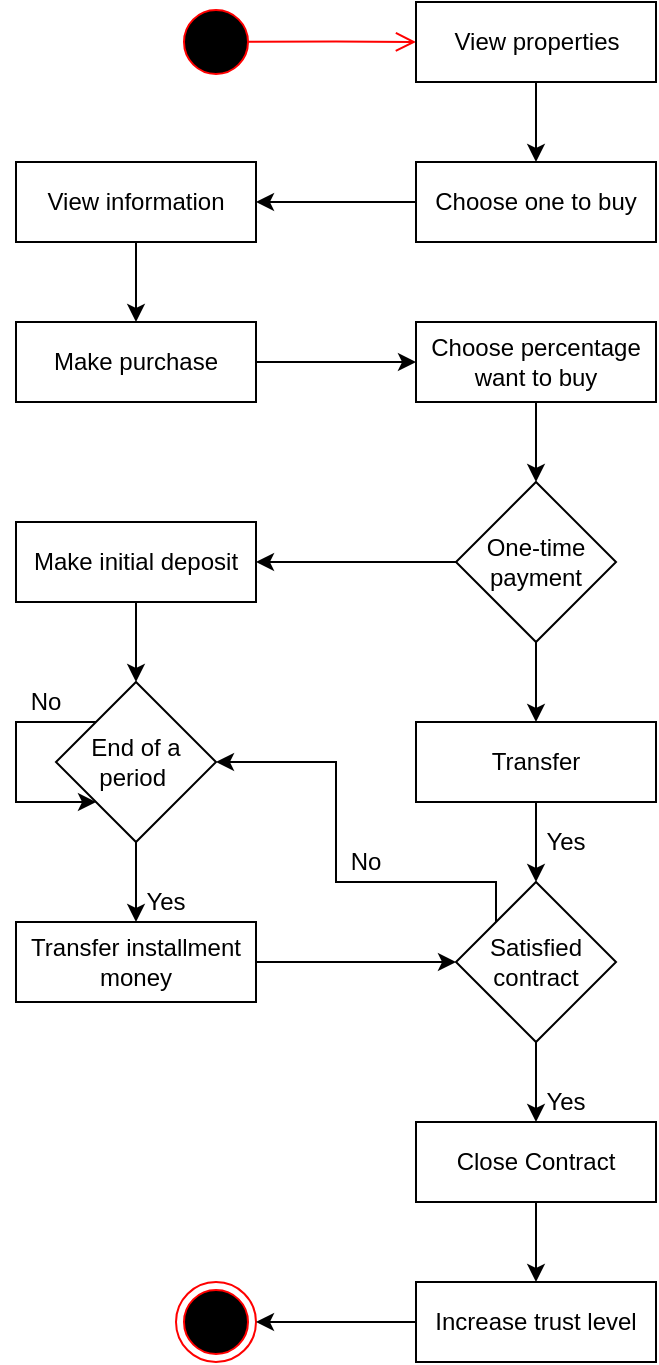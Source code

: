 <mxfile version="20.4.1" type="device"><diagram id="fEPE7QTFRqUJEK-jLknC" name="Page-1"><mxGraphModel dx="990" dy="571" grid="1" gridSize="10" guides="1" tooltips="1" connect="1" arrows="1" fold="1" page="1" pageScale="1" pageWidth="850" pageHeight="1100" math="0" shadow="0"><root><mxCell id="0"/><mxCell id="1" parent="0"/><mxCell id="89ZuDaZQjAWqyc-Nv92o-1" value="" style="ellipse;html=1;shape=endState;fillColor=#000000;strokeColor=#ff0000;" parent="1" vertex="1"><mxGeometry x="280" y="680" width="40" height="40" as="geometry"/></mxCell><mxCell id="89ZuDaZQjAWqyc-Nv92o-2" value="" style="ellipse;html=1;shape=startState;fillColor=#000000;strokeColor=#ff0000;" parent="1" vertex="1"><mxGeometry x="280" y="40" width="40" height="40" as="geometry"/></mxCell><mxCell id="89ZuDaZQjAWqyc-Nv92o-3" value="" style="edgeStyle=orthogonalEdgeStyle;html=1;verticalAlign=bottom;endArrow=open;endSize=8;strokeColor=#ff0000;rounded=0;entryX=0;entryY=0.5;entryDx=0;entryDy=0;exitX=0.9;exitY=0.496;exitDx=0;exitDy=0;exitPerimeter=0;" parent="1" source="89ZuDaZQjAWqyc-Nv92o-2" target="89ZuDaZQjAWqyc-Nv92o-4" edge="1"><mxGeometry relative="1" as="geometry"><mxPoint x="300" y="120" as="targetPoint"/><mxPoint x="320" y="60" as="sourcePoint"/><Array as="points"/></mxGeometry></mxCell><mxCell id="89ZuDaZQjAWqyc-Nv92o-6" value="" style="edgeStyle=orthogonalEdgeStyle;rounded=0;orthogonalLoop=1;jettySize=auto;html=1;" parent="1" source="89ZuDaZQjAWqyc-Nv92o-4" target="89ZuDaZQjAWqyc-Nv92o-5" edge="1"><mxGeometry relative="1" as="geometry"/></mxCell><mxCell id="89ZuDaZQjAWqyc-Nv92o-4" value="View properties" style="html=1;" parent="1" vertex="1"><mxGeometry x="400" y="40" width="120" height="40" as="geometry"/></mxCell><mxCell id="89ZuDaZQjAWqyc-Nv92o-8" value="" style="edgeStyle=orthogonalEdgeStyle;rounded=0;orthogonalLoop=1;jettySize=auto;html=1;" parent="1" source="89ZuDaZQjAWqyc-Nv92o-5" target="89ZuDaZQjAWqyc-Nv92o-7" edge="1"><mxGeometry relative="1" as="geometry"/></mxCell><mxCell id="89ZuDaZQjAWqyc-Nv92o-5" value="Choose one to buy" style="whiteSpace=wrap;html=1;" parent="1" vertex="1"><mxGeometry x="400" y="120" width="120" height="40" as="geometry"/></mxCell><mxCell id="89ZuDaZQjAWqyc-Nv92o-10" value="" style="edgeStyle=orthogonalEdgeStyle;rounded=0;orthogonalLoop=1;jettySize=auto;html=1;" parent="1" source="89ZuDaZQjAWqyc-Nv92o-7" target="89ZuDaZQjAWqyc-Nv92o-9" edge="1"><mxGeometry relative="1" as="geometry"/></mxCell><mxCell id="89ZuDaZQjAWqyc-Nv92o-7" value="View information" style="whiteSpace=wrap;html=1;" parent="1" vertex="1"><mxGeometry x="200" y="120" width="120" height="40" as="geometry"/></mxCell><mxCell id="89ZuDaZQjAWqyc-Nv92o-12" value="" style="edgeStyle=orthogonalEdgeStyle;rounded=0;orthogonalLoop=1;jettySize=auto;html=1;" parent="1" source="89ZuDaZQjAWqyc-Nv92o-9" target="89ZuDaZQjAWqyc-Nv92o-11" edge="1"><mxGeometry relative="1" as="geometry"/></mxCell><mxCell id="89ZuDaZQjAWqyc-Nv92o-9" value="Make purchase" style="whiteSpace=wrap;html=1;" parent="1" vertex="1"><mxGeometry x="200" y="200" width="120" height="40" as="geometry"/></mxCell><mxCell id="89ZuDaZQjAWqyc-Nv92o-14" style="edgeStyle=orthogonalEdgeStyle;rounded=0;orthogonalLoop=1;jettySize=auto;html=1;entryX=0.5;entryY=0;entryDx=0;entryDy=0;" parent="1" source="89ZuDaZQjAWqyc-Nv92o-11" target="89ZuDaZQjAWqyc-Nv92o-13" edge="1"><mxGeometry relative="1" as="geometry"/></mxCell><mxCell id="89ZuDaZQjAWqyc-Nv92o-11" value="Choose percentage want to buy" style="whiteSpace=wrap;html=1;" parent="1" vertex="1"><mxGeometry x="400" y="200" width="120" height="40" as="geometry"/></mxCell><mxCell id="89ZuDaZQjAWqyc-Nv92o-17" value="" style="edgeStyle=orthogonalEdgeStyle;rounded=0;orthogonalLoop=1;jettySize=auto;html=1;" parent="1" source="89ZuDaZQjAWqyc-Nv92o-13" target="89ZuDaZQjAWqyc-Nv92o-33" edge="1"><mxGeometry relative="1" as="geometry"><mxPoint x="460" y="410" as="targetPoint"/></mxGeometry></mxCell><mxCell id="89ZuDaZQjAWqyc-Nv92o-19" value="" style="edgeStyle=orthogonalEdgeStyle;rounded=0;orthogonalLoop=1;jettySize=auto;html=1;" parent="1" source="89ZuDaZQjAWqyc-Nv92o-13" target="89ZuDaZQjAWqyc-Nv92o-18" edge="1"><mxGeometry relative="1" as="geometry"/></mxCell><mxCell id="89ZuDaZQjAWqyc-Nv92o-13" value="One-time payment" style="rhombus;whiteSpace=wrap;html=1;" parent="1" vertex="1"><mxGeometry x="420" y="280" width="80" height="80" as="geometry"/></mxCell><mxCell id="89ZuDaZQjAWqyc-Nv92o-27" value="" style="edgeStyle=orthogonalEdgeStyle;rounded=0;orthogonalLoop=1;jettySize=auto;html=1;" parent="1" source="89ZuDaZQjAWqyc-Nv92o-16" target="89ZuDaZQjAWqyc-Nv92o-26" edge="1"><mxGeometry relative="1" as="geometry"/></mxCell><mxCell id="89ZuDaZQjAWqyc-Nv92o-35" style="edgeStyle=orthogonalEdgeStyle;rounded=0;orthogonalLoop=1;jettySize=auto;html=1;exitX=0;exitY=0;exitDx=0;exitDy=0;entryX=1;entryY=0.5;entryDx=0;entryDy=0;" parent="1" source="89ZuDaZQjAWqyc-Nv92o-16" target="89ZuDaZQjAWqyc-Nv92o-21" edge="1"><mxGeometry relative="1" as="geometry"><Array as="points"><mxPoint x="440" y="480"/><mxPoint x="360" y="480"/><mxPoint x="360" y="420"/></Array></mxGeometry></mxCell><mxCell id="89ZuDaZQjAWqyc-Nv92o-16" value="Satisfied contract" style="rhombus;whiteSpace=wrap;html=1;" parent="1" vertex="1"><mxGeometry x="420" y="480" width="80" height="80" as="geometry"/></mxCell><mxCell id="89ZuDaZQjAWqyc-Nv92o-22" value="" style="edgeStyle=orthogonalEdgeStyle;rounded=0;orthogonalLoop=1;jettySize=auto;html=1;" parent="1" source="89ZuDaZQjAWqyc-Nv92o-18" target="89ZuDaZQjAWqyc-Nv92o-21" edge="1"><mxGeometry relative="1" as="geometry"/></mxCell><mxCell id="89ZuDaZQjAWqyc-Nv92o-18" value="Make initial deposit" style="whiteSpace=wrap;html=1;" parent="1" vertex="1"><mxGeometry x="200" y="300" width="120" height="40" as="geometry"/></mxCell><mxCell id="89ZuDaZQjAWqyc-Nv92o-24" value="" style="edgeStyle=orthogonalEdgeStyle;rounded=0;orthogonalLoop=1;jettySize=auto;html=1;" parent="1" source="89ZuDaZQjAWqyc-Nv92o-21" target="89ZuDaZQjAWqyc-Nv92o-23" edge="1"><mxGeometry relative="1" as="geometry"/></mxCell><mxCell id="89ZuDaZQjAWqyc-Nv92o-21" value="End of a period&amp;nbsp;" style="rhombus;whiteSpace=wrap;html=1;" parent="1" vertex="1"><mxGeometry x="220" y="380" width="80" height="80" as="geometry"/></mxCell><mxCell id="89ZuDaZQjAWqyc-Nv92o-25" style="edgeStyle=orthogonalEdgeStyle;rounded=0;orthogonalLoop=1;jettySize=auto;html=1;entryX=0;entryY=0.5;entryDx=0;entryDy=0;" parent="1" source="89ZuDaZQjAWqyc-Nv92o-23" target="89ZuDaZQjAWqyc-Nv92o-16" edge="1"><mxGeometry relative="1" as="geometry"/></mxCell><mxCell id="89ZuDaZQjAWqyc-Nv92o-23" value="Transfer installment money" style="whiteSpace=wrap;html=1;" parent="1" vertex="1"><mxGeometry x="200" y="500" width="120" height="40" as="geometry"/></mxCell><mxCell id="89ZuDaZQjAWqyc-Nv92o-29" value="" style="edgeStyle=orthogonalEdgeStyle;rounded=0;orthogonalLoop=1;jettySize=auto;html=1;" parent="1" source="89ZuDaZQjAWqyc-Nv92o-26" target="89ZuDaZQjAWqyc-Nv92o-28" edge="1"><mxGeometry relative="1" as="geometry"/></mxCell><mxCell id="89ZuDaZQjAWqyc-Nv92o-26" value="Close Contract" style="whiteSpace=wrap;html=1;" parent="1" vertex="1"><mxGeometry x="400" y="600" width="120" height="40" as="geometry"/></mxCell><mxCell id="KWz8r-fiIS_2BFnS6Khy-1" style="edgeStyle=orthogonalEdgeStyle;rounded=0;orthogonalLoop=1;jettySize=auto;html=1;entryX=1;entryY=0.5;entryDx=0;entryDy=0;" edge="1" parent="1" source="89ZuDaZQjAWqyc-Nv92o-28" target="89ZuDaZQjAWqyc-Nv92o-1"><mxGeometry relative="1" as="geometry"/></mxCell><mxCell id="89ZuDaZQjAWqyc-Nv92o-28" value="Increase trust level" style="whiteSpace=wrap;html=1;" parent="1" vertex="1"><mxGeometry x="400" y="680" width="120" height="40" as="geometry"/></mxCell><mxCell id="89ZuDaZQjAWqyc-Nv92o-30" value="Yes" style="text;html=1;strokeColor=none;fillColor=none;align=center;verticalAlign=middle;whiteSpace=wrap;rounded=0;" parent="1" vertex="1"><mxGeometry x="260" y="480" width="30" height="20" as="geometry"/></mxCell><mxCell id="89ZuDaZQjAWqyc-Nv92o-31" value="Yes" style="text;html=1;strokeColor=none;fillColor=none;align=center;verticalAlign=middle;whiteSpace=wrap;rounded=0;" parent="1" vertex="1"><mxGeometry x="460" y="580" width="30" height="20" as="geometry"/></mxCell><mxCell id="89ZuDaZQjAWqyc-Nv92o-32" value="Yes" style="text;html=1;strokeColor=none;fillColor=none;align=center;verticalAlign=middle;whiteSpace=wrap;rounded=0;" parent="1" vertex="1"><mxGeometry x="460" y="450" width="30" height="20" as="geometry"/></mxCell><mxCell id="89ZuDaZQjAWqyc-Nv92o-34" style="edgeStyle=orthogonalEdgeStyle;rounded=0;orthogonalLoop=1;jettySize=auto;html=1;entryX=0.5;entryY=0;entryDx=0;entryDy=0;" parent="1" source="89ZuDaZQjAWqyc-Nv92o-33" target="89ZuDaZQjAWqyc-Nv92o-16" edge="1"><mxGeometry relative="1" as="geometry"/></mxCell><mxCell id="89ZuDaZQjAWqyc-Nv92o-33" value="Transfer" style="rounded=0;whiteSpace=wrap;html=1;" parent="1" vertex="1"><mxGeometry x="400" y="400" width="120" height="40" as="geometry"/></mxCell><mxCell id="89ZuDaZQjAWqyc-Nv92o-36" value="No" style="text;html=1;strokeColor=none;fillColor=none;align=center;verticalAlign=middle;whiteSpace=wrap;rounded=0;" parent="1" vertex="1"><mxGeometry x="360" y="460" width="30" height="20" as="geometry"/></mxCell><mxCell id="89ZuDaZQjAWqyc-Nv92o-38" style="edgeStyle=orthogonalEdgeStyle;rounded=0;orthogonalLoop=1;jettySize=auto;html=1;exitX=0;exitY=0;exitDx=0;exitDy=0;entryX=0;entryY=1;entryDx=0;entryDy=0;" parent="1" source="89ZuDaZQjAWqyc-Nv92o-21" target="89ZuDaZQjAWqyc-Nv92o-21" edge="1"><mxGeometry relative="1" as="geometry"><Array as="points"><mxPoint x="200" y="400"/><mxPoint x="200" y="440"/></Array></mxGeometry></mxCell><mxCell id="89ZuDaZQjAWqyc-Nv92o-40" value="No" style="text;html=1;strokeColor=none;fillColor=none;align=center;verticalAlign=middle;whiteSpace=wrap;rounded=0;" parent="1" vertex="1"><mxGeometry x="200" y="380" width="30" height="20" as="geometry"/></mxCell></root></mxGraphModel></diagram></mxfile>